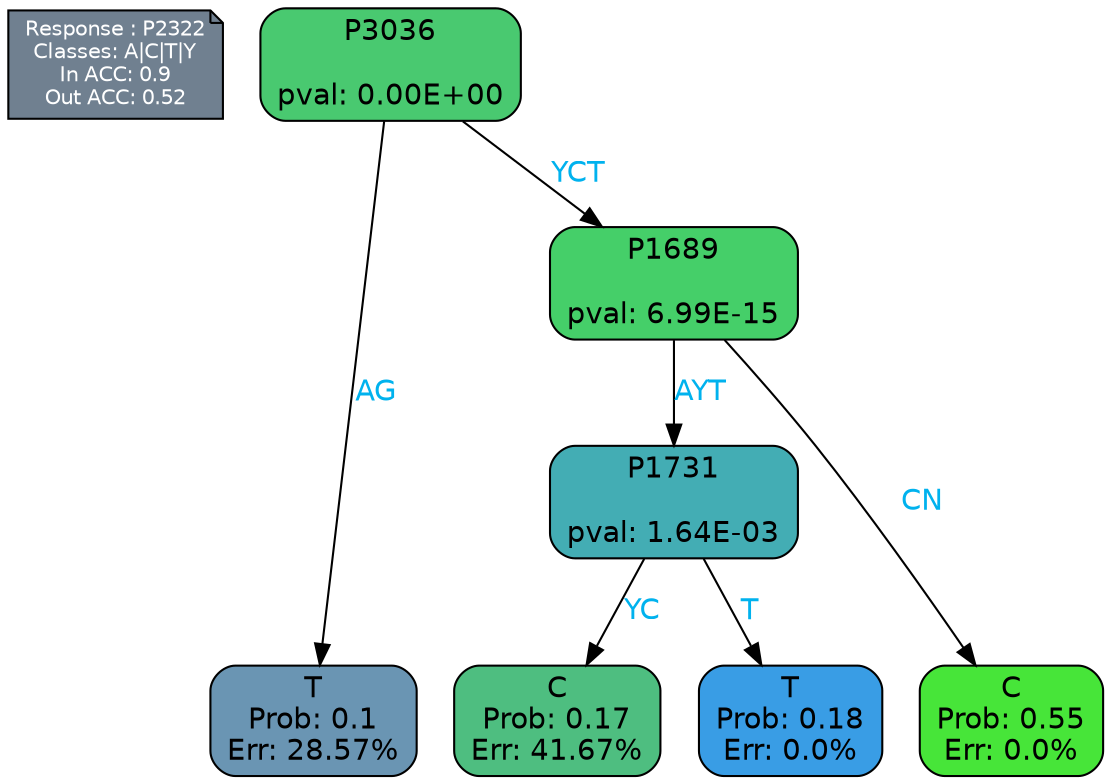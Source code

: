 digraph Tree {
node [shape=box, style="filled, rounded", color="black", fontname=helvetica] ;
graph [ranksep=equally, splines=polylines, bgcolor=transparent, dpi=600] ;
edge [fontname=helvetica] ;
LEGEND [label="Response : P2322
Classes: A|C|T|Y
In ACC: 0.9
Out ACC: 0.52
",shape=note,align=left,style=filled,fillcolor="slategray",fontcolor="white",fontsize=10];1 [label="P3036

pval: 0.00E+00", fillcolor="#49c970"] ;
2 [label="T
Prob: 0.1
Err: 28.57%", fillcolor="#6a95b3"] ;
3 [label="P1689

pval: 6.99E-15", fillcolor="#45cf69"] ;
4 [label="P1731

pval: 1.64E-03", fillcolor="#43adb4"] ;
5 [label="C
Prob: 0.17
Err: 41.67%", fillcolor="#4ebe80"] ;
6 [label="T
Prob: 0.18
Err: 0.0%", fillcolor="#399de5"] ;
7 [label="C
Prob: 0.55
Err: 0.0%", fillcolor="#47e539"] ;
1 -> 2 [label="AG",fontcolor=deepskyblue2] ;
1 -> 3 [label="YCT",fontcolor=deepskyblue2] ;
3 -> 4 [label="AYT",fontcolor=deepskyblue2] ;
3 -> 7 [label="CN",fontcolor=deepskyblue2] ;
4 -> 5 [label="YC",fontcolor=deepskyblue2] ;
4 -> 6 [label="T",fontcolor=deepskyblue2] ;
{rank = same; 2;5;6;7;}{rank = same; LEGEND;1;}}